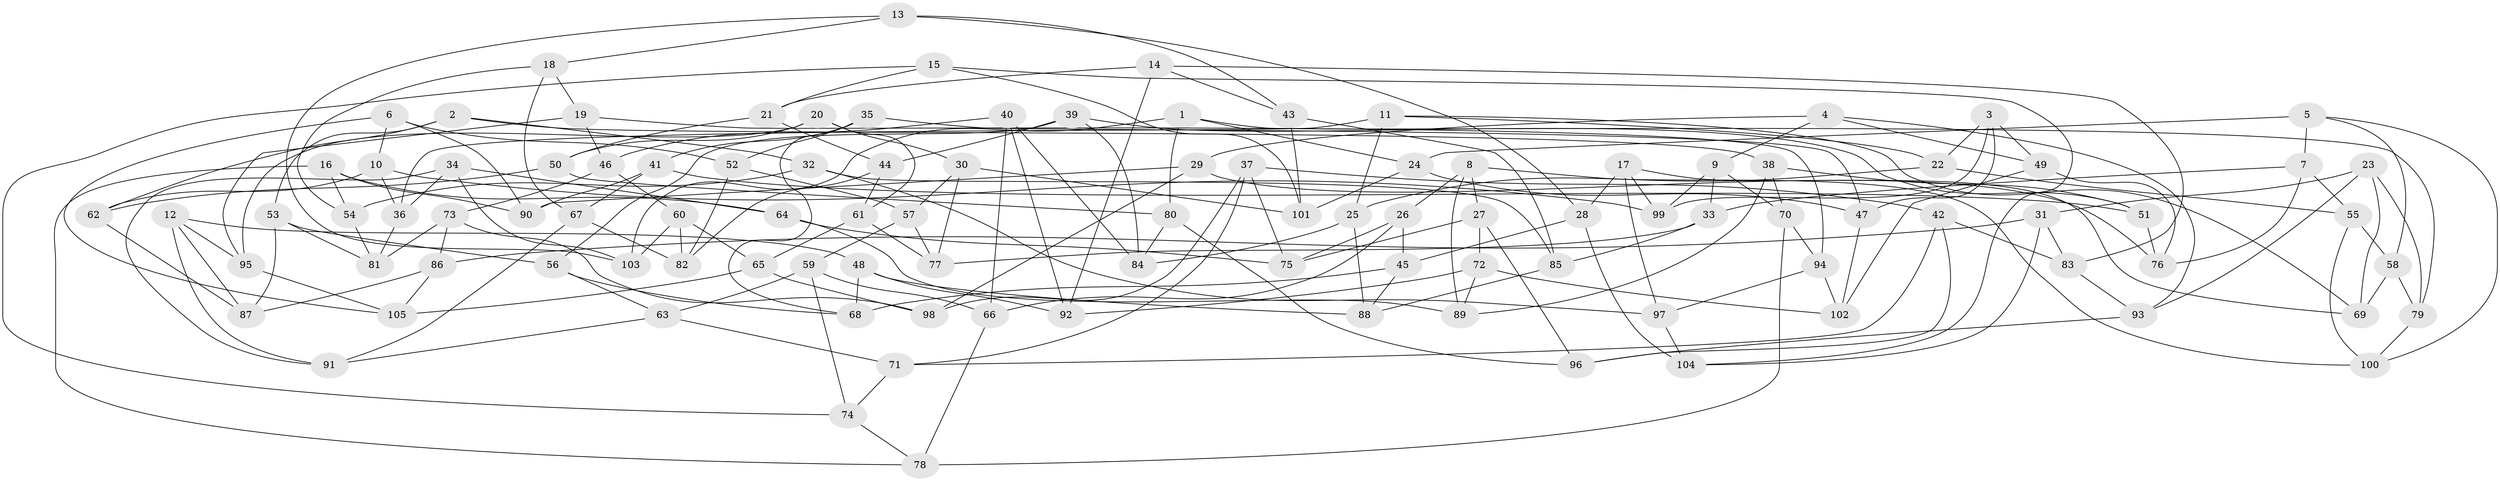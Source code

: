 // Generated by graph-tools (version 1.1) at 2025/38/03/09/25 02:38:00]
// undirected, 105 vertices, 210 edges
graph export_dot {
graph [start="1"]
  node [color=gray90,style=filled];
  1;
  2;
  3;
  4;
  5;
  6;
  7;
  8;
  9;
  10;
  11;
  12;
  13;
  14;
  15;
  16;
  17;
  18;
  19;
  20;
  21;
  22;
  23;
  24;
  25;
  26;
  27;
  28;
  29;
  30;
  31;
  32;
  33;
  34;
  35;
  36;
  37;
  38;
  39;
  40;
  41;
  42;
  43;
  44;
  45;
  46;
  47;
  48;
  49;
  50;
  51;
  52;
  53;
  54;
  55;
  56;
  57;
  58;
  59;
  60;
  61;
  62;
  63;
  64;
  65;
  66;
  67;
  68;
  69;
  70;
  71;
  72;
  73;
  74;
  75;
  76;
  77;
  78;
  79;
  80;
  81;
  82;
  83;
  84;
  85;
  86;
  87;
  88;
  89;
  90;
  91;
  92;
  93;
  94;
  95;
  96;
  97;
  98;
  99;
  100;
  101;
  102;
  103;
  104;
  105;
  1 -- 79;
  1 -- 24;
  1 -- 103;
  1 -- 80;
  2 -- 32;
  2 -- 62;
  2 -- 53;
  2 -- 38;
  3 -- 47;
  3 -- 99;
  3 -- 49;
  3 -- 22;
  4 -- 93;
  4 -- 9;
  4 -- 29;
  4 -- 49;
  5 -- 24;
  5 -- 58;
  5 -- 100;
  5 -- 7;
  6 -- 90;
  6 -- 52;
  6 -- 10;
  6 -- 105;
  7 -- 33;
  7 -- 55;
  7 -- 76;
  8 -- 89;
  8 -- 100;
  8 -- 26;
  8 -- 27;
  9 -- 99;
  9 -- 33;
  9 -- 70;
  10 -- 62;
  10 -- 36;
  10 -- 99;
  11 -- 25;
  11 -- 22;
  11 -- 36;
  11 -- 69;
  12 -- 91;
  12 -- 95;
  12 -- 48;
  12 -- 87;
  13 -- 43;
  13 -- 28;
  13 -- 18;
  13 -- 103;
  14 -- 43;
  14 -- 92;
  14 -- 83;
  14 -- 21;
  15 -- 104;
  15 -- 101;
  15 -- 21;
  15 -- 74;
  16 -- 64;
  16 -- 54;
  16 -- 78;
  16 -- 90;
  17 -- 28;
  17 -- 99;
  17 -- 69;
  17 -- 97;
  18 -- 19;
  18 -- 67;
  18 -- 54;
  19 -- 95;
  19 -- 94;
  19 -- 46;
  20 -- 30;
  20 -- 50;
  20 -- 61;
  20 -- 95;
  21 -- 50;
  21 -- 44;
  22 -- 55;
  22 -- 25;
  23 -- 69;
  23 -- 79;
  23 -- 31;
  23 -- 93;
  24 -- 47;
  24 -- 101;
  25 -- 88;
  25 -- 84;
  26 -- 66;
  26 -- 75;
  26 -- 45;
  27 -- 75;
  27 -- 72;
  27 -- 96;
  28 -- 104;
  28 -- 45;
  29 -- 98;
  29 -- 90;
  29 -- 76;
  30 -- 101;
  30 -- 57;
  30 -- 77;
  31 -- 83;
  31 -- 86;
  31 -- 104;
  32 -- 54;
  32 -- 85;
  32 -- 97;
  33 -- 77;
  33 -- 85;
  34 -- 91;
  34 -- 103;
  34 -- 64;
  34 -- 36;
  35 -- 52;
  35 -- 68;
  35 -- 41;
  35 -- 47;
  36 -- 81;
  37 -- 98;
  37 -- 42;
  37 -- 75;
  37 -- 71;
  38 -- 89;
  38 -- 70;
  38 -- 51;
  39 -- 51;
  39 -- 84;
  39 -- 44;
  39 -- 56;
  40 -- 92;
  40 -- 84;
  40 -- 66;
  40 -- 46;
  41 -- 51;
  41 -- 90;
  41 -- 67;
  42 -- 83;
  42 -- 71;
  42 -- 96;
  43 -- 85;
  43 -- 101;
  44 -- 61;
  44 -- 82;
  45 -- 88;
  45 -- 68;
  46 -- 73;
  46 -- 60;
  47 -- 102;
  48 -- 68;
  48 -- 88;
  48 -- 92;
  49 -- 76;
  49 -- 102;
  50 -- 62;
  50 -- 80;
  51 -- 76;
  52 -- 57;
  52 -- 82;
  53 -- 81;
  53 -- 87;
  53 -- 56;
  54 -- 81;
  55 -- 100;
  55 -- 58;
  56 -- 63;
  56 -- 68;
  57 -- 59;
  57 -- 77;
  58 -- 79;
  58 -- 69;
  59 -- 63;
  59 -- 74;
  59 -- 66;
  60 -- 65;
  60 -- 103;
  60 -- 82;
  61 -- 65;
  61 -- 77;
  62 -- 87;
  63 -- 71;
  63 -- 91;
  64 -- 75;
  64 -- 89;
  65 -- 105;
  65 -- 98;
  66 -- 78;
  67 -- 91;
  67 -- 82;
  70 -- 78;
  70 -- 94;
  71 -- 74;
  72 -- 92;
  72 -- 102;
  72 -- 89;
  73 -- 86;
  73 -- 81;
  73 -- 98;
  74 -- 78;
  79 -- 100;
  80 -- 84;
  80 -- 96;
  83 -- 93;
  85 -- 88;
  86 -- 105;
  86 -- 87;
  93 -- 96;
  94 -- 97;
  94 -- 102;
  95 -- 105;
  97 -- 104;
}
